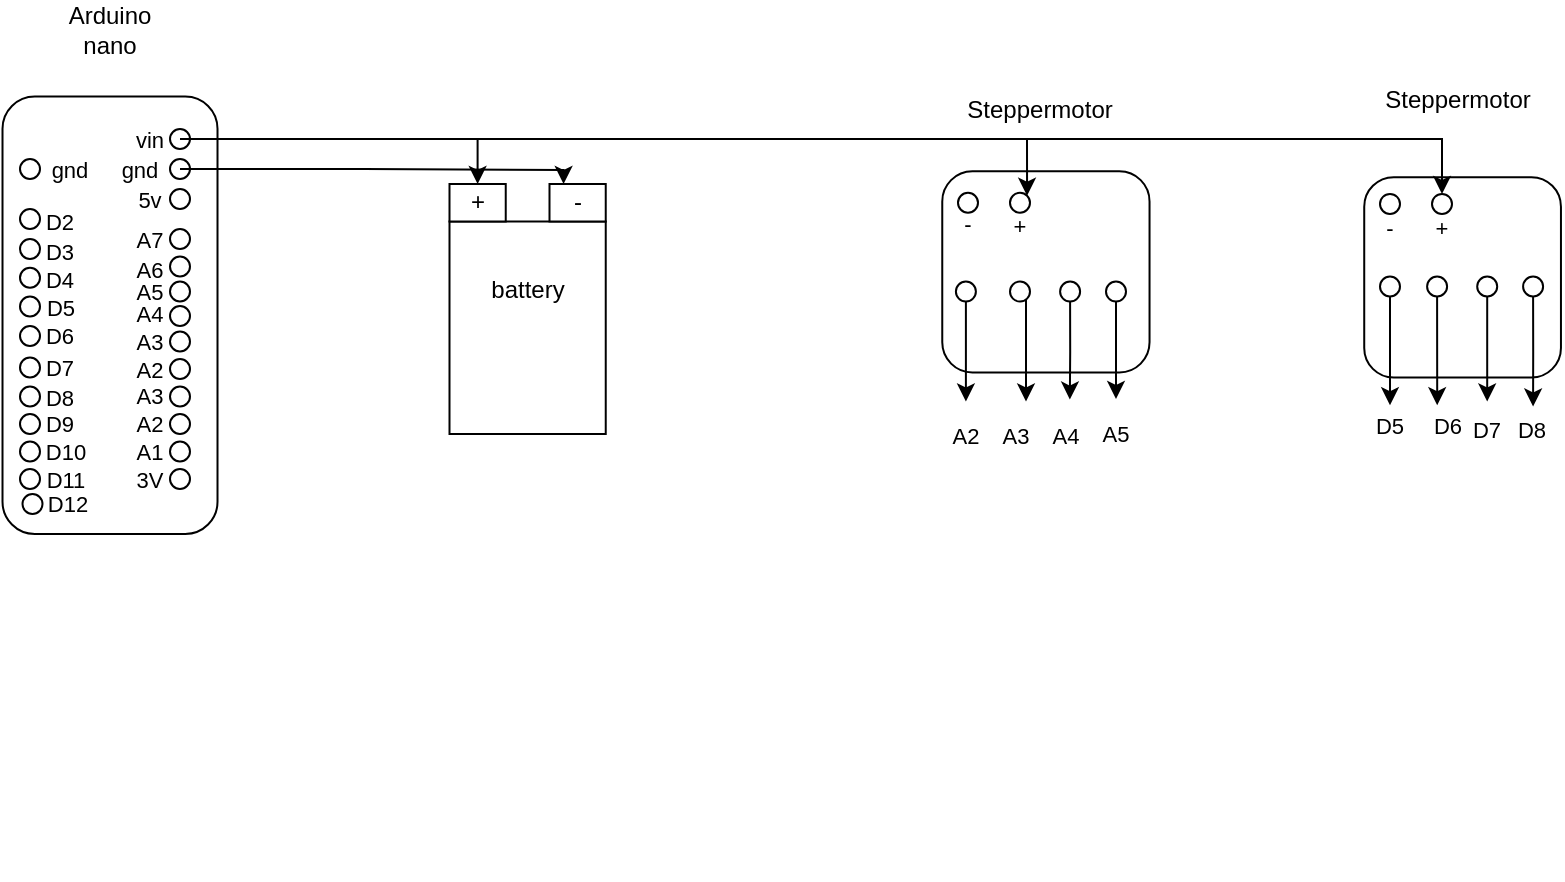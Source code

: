 <mxfile version="14.6.6" type="github">
  <diagram name="Page-1" id="7e0a89b8-554c-2b80-1dc8-d5c74ca68de4">
    <mxGraphModel dx="1038" dy="580" grid="1" gridSize="10" guides="1" tooltips="1" connect="1" arrows="1" fold="1" page="1" pageScale="1" pageWidth="1100" pageHeight="850" background="#ffffff" math="0" shadow="0">
      <root>
        <mxCell id="0" />
        <mxCell id="1" parent="0" />
        <mxCell id="BC65NS2yidvs-gmZDWed-8" value="" style="rounded=1;whiteSpace=wrap;html=1;rotation=-90;" parent="1" vertex="1">
          <mxGeometry x="30.63" y="216.88" width="218.75" height="107.5" as="geometry" />
        </mxCell>
        <mxCell id="BC65NS2yidvs-gmZDWed-21" value="" style="rounded=1;whiteSpace=wrap;html=1;rotation=-90;" parent="1" vertex="1">
          <mxGeometry x="557.65" y="197.11" width="100.6" height="103.64" as="geometry" />
        </mxCell>
        <mxCell id="-GjBHad4jMXilCnDZwYj-41" value="" style="edgeStyle=orthogonalEdgeStyle;rounded=0;orthogonalLoop=1;jettySize=auto;html=1;entryX=1;entryY=0;entryDx=0;entryDy=0;" edge="1" parent="1" source="BC65NS2yidvs-gmZDWed-25" target="-GjBHad4jMXilCnDZwYj-31">
          <mxGeometry relative="1" as="geometry">
            <Array as="points">
              <mxPoint x="599" y="182" />
            </Array>
          </mxGeometry>
        </mxCell>
        <mxCell id="BC65NS2yidvs-gmZDWed-25" value="" style="ellipse;whiteSpace=wrap;html=1;" parent="1" vertex="1">
          <mxGeometry x="170" y="177.5" width="10" height="10" as="geometry" />
        </mxCell>
        <mxCell id="BC65NS2yidvs-gmZDWed-26" value="" style="ellipse;whiteSpace=wrap;html=1;" parent="1" vertex="1">
          <mxGeometry x="170" y="192.5" width="10" height="10" as="geometry" />
        </mxCell>
        <mxCell id="BC65NS2yidvs-gmZDWed-27" value="" style="ellipse;whiteSpace=wrap;html=1;" parent="1" vertex="1">
          <mxGeometry x="170" y="207.5" width="10" height="10" as="geometry" />
        </mxCell>
        <mxCell id="-GjBHad4jMXilCnDZwYj-28" value="" style="edgeStyle=orthogonalEdgeStyle;rounded=0;orthogonalLoop=1;jettySize=auto;html=1;entryX=0.5;entryY=0;entryDx=0;entryDy=0;" edge="1" parent="1" source="BC65NS2yidvs-gmZDWed-29" target="-GjBHad4jMXilCnDZwYj-2">
          <mxGeometry relative="1" as="geometry">
            <mxPoint x="337.87" y="167.514" as="targetPoint" />
          </mxGeometry>
        </mxCell>
        <mxCell id="BC65NS2yidvs-gmZDWed-29" value="&lt;font style=&quot;font-size: 11px&quot;&gt;vin&lt;/font&gt;" style="text;html=1;strokeColor=none;fillColor=none;align=center;verticalAlign=middle;whiteSpace=wrap;rounded=0;" parent="1" vertex="1">
          <mxGeometry x="145" y="172.5" width="30" height="20" as="geometry" />
        </mxCell>
        <mxCell id="-GjBHad4jMXilCnDZwYj-24" value="" style="edgeStyle=orthogonalEdgeStyle;rounded=0;orthogonalLoop=1;jettySize=auto;html=1;entryX=0.25;entryY=0;entryDx=0;entryDy=0;" edge="1" parent="1" source="BC65NS2yidvs-gmZDWed-30" target="-GjBHad4jMXilCnDZwYj-3">
          <mxGeometry relative="1" as="geometry">
            <mxPoint x="290" y="181.25" as="targetPoint" />
            <Array as="points">
              <mxPoint x="267" y="198" />
              <mxPoint x="367" y="198" />
            </Array>
          </mxGeometry>
        </mxCell>
        <mxCell id="BC65NS2yidvs-gmZDWed-30" value="gnd" style="text;html=1;strokeColor=none;fillColor=none;align=center;verticalAlign=middle;whiteSpace=wrap;rounded=0;fontSize=11;" parent="1" vertex="1">
          <mxGeometry x="135" y="187.5" width="40" height="20" as="geometry" />
        </mxCell>
        <mxCell id="BC65NS2yidvs-gmZDWed-31" value="5v" style="text;html=1;strokeColor=none;fillColor=none;align=center;verticalAlign=middle;whiteSpace=wrap;rounded=0;fontSize=11;" parent="1" vertex="1">
          <mxGeometry x="140" y="202.5" width="40" height="20" as="geometry" />
        </mxCell>
        <mxCell id="BC65NS2yidvs-gmZDWed-34" value="Arduino nano" style="text;html=1;strokeColor=none;fillColor=none;align=center;verticalAlign=middle;whiteSpace=wrap;rounded=0;" parent="1" vertex="1">
          <mxGeometry x="120" y="117.5" width="40" height="20" as="geometry" />
        </mxCell>
        <mxCell id="BC65NS2yidvs-gmZDWed-35" value="Steppermotor" style="text;html=1;strokeColor=none;fillColor=none;align=center;verticalAlign=middle;whiteSpace=wrap;rounded=0;" parent="1" vertex="1">
          <mxGeometry x="585.05" y="157.5" width="40" height="20" as="geometry" />
        </mxCell>
        <mxCell id="BC65NS2yidvs-gmZDWed-36" value="Steppermotor" style="text;html=1;strokeColor=none;fillColor=none;align=center;verticalAlign=middle;whiteSpace=wrap;rounded=0;" parent="1" vertex="1">
          <mxGeometry x="793.6" y="152.5" width="40" height="20" as="geometry" />
        </mxCell>
        <mxCell id="BC65NS2yidvs-gmZDWed-39" value="" style="ellipse;whiteSpace=wrap;html=1;" parent="1" vertex="1">
          <mxGeometry x="170" y="227.5" width="10" height="10" as="geometry" />
        </mxCell>
        <mxCell id="BC65NS2yidvs-gmZDWed-44" value="" style="ellipse;whiteSpace=wrap;html=1;" parent="1" vertex="1">
          <mxGeometry x="170" y="241.25" width="10" height="10" as="geometry" />
        </mxCell>
        <mxCell id="BC65NS2yidvs-gmZDWed-46" value="" style="ellipse;whiteSpace=wrap;html=1;" parent="1" vertex="1">
          <mxGeometry x="170" y="253.75" width="10" height="10" as="geometry" />
        </mxCell>
        <mxCell id="BC65NS2yidvs-gmZDWed-48" value="" style="ellipse;whiteSpace=wrap;html=1;spacingTop=-8;" parent="1" vertex="1">
          <mxGeometry x="170" y="266" width="10" height="10" as="geometry" />
        </mxCell>
        <mxCell id="BC65NS2yidvs-gmZDWed-49" value="A7" style="text;html=1;strokeColor=none;fillColor=none;align=center;verticalAlign=middle;whiteSpace=wrap;rounded=0;fontSize=11;" parent="1" vertex="1">
          <mxGeometry x="140" y="222.5" width="40" height="20" as="geometry" />
        </mxCell>
        <mxCell id="BC65NS2yidvs-gmZDWed-50" value="&lt;br&gt;A6" style="text;html=1;strokeColor=none;fillColor=none;align=center;verticalAlign=middle;whiteSpace=wrap;rounded=0;fontSize=11;" parent="1" vertex="1">
          <mxGeometry x="140" y="230" width="40" height="21.25" as="geometry" />
        </mxCell>
        <mxCell id="BC65NS2yidvs-gmZDWed-51" value="&lt;br&gt;A5" style="text;html=1;strokeColor=none;fillColor=none;align=center;verticalAlign=middle;whiteSpace=wrap;rounded=0;fontSize=11;" parent="1" vertex="1">
          <mxGeometry x="140" y="242.5" width="40" height="18.75" as="geometry" />
        </mxCell>
        <mxCell id="BC65NS2yidvs-gmZDWed-52" value="&lt;br&gt;A4" style="text;html=1;strokeColor=none;fillColor=none;align=center;verticalAlign=middle;whiteSpace=wrap;rounded=0;fontSize=11;spacing=3;" parent="1" vertex="1">
          <mxGeometry x="145" y="261.25" width="30" height="3.75" as="geometry" />
        </mxCell>
        <mxCell id="BC65NS2yidvs-gmZDWed-56" value="" style="ellipse;whiteSpace=wrap;html=1;spacingTop=-8;" parent="1" vertex="1">
          <mxGeometry x="170" y="278.75" width="10" height="10" as="geometry" />
        </mxCell>
        <mxCell id="BC65NS2yidvs-gmZDWed-57" value="&lt;br&gt;A3" style="text;html=1;strokeColor=none;fillColor=none;align=center;verticalAlign=middle;whiteSpace=wrap;rounded=0;fontSize=11;spacing=3;" parent="1" vertex="1">
          <mxGeometry x="145" y="275" width="30" height="3.75" as="geometry" />
        </mxCell>
        <mxCell id="BC65NS2yidvs-gmZDWed-58" value="" style="ellipse;whiteSpace=wrap;html=1;spacingTop=-8;" parent="1" vertex="1">
          <mxGeometry x="170" y="292.5" width="10" height="10" as="geometry" />
        </mxCell>
        <mxCell id="BC65NS2yidvs-gmZDWed-59" value="&lt;br&gt;A2" style="text;html=1;strokeColor=none;fillColor=none;align=center;verticalAlign=middle;whiteSpace=wrap;rounded=0;fontSize=11;spacing=3;" parent="1" vertex="1">
          <mxGeometry x="145" y="288.75" width="30" height="3.75" as="geometry" />
        </mxCell>
        <mxCell id="BC65NS2yidvs-gmZDWed-60" value="" style="ellipse;whiteSpace=wrap;html=1;" parent="1" vertex="1">
          <mxGeometry x="95" y="192.5" width="10" height="10" as="geometry" />
        </mxCell>
        <mxCell id="BC65NS2yidvs-gmZDWed-61" value="gnd" style="text;html=1;strokeColor=none;fillColor=none;align=center;verticalAlign=middle;whiteSpace=wrap;rounded=0;fontSize=11;" parent="1" vertex="1">
          <mxGeometry x="100" y="187.5" width="40" height="20" as="geometry" />
        </mxCell>
        <mxCell id="BC65NS2yidvs-gmZDWed-69" value="" style="ellipse;whiteSpace=wrap;html=1;" parent="1" vertex="1">
          <mxGeometry x="95" y="217.5" width="10" height="10" as="geometry" />
        </mxCell>
        <mxCell id="BC65NS2yidvs-gmZDWed-70" value="" style="ellipse;whiteSpace=wrap;html=1;" parent="1" vertex="1">
          <mxGeometry x="95" y="232.5" width="10" height="10" as="geometry" />
        </mxCell>
        <mxCell id="BC65NS2yidvs-gmZDWed-71" value="" style="ellipse;whiteSpace=wrap;html=1;" parent="1" vertex="1">
          <mxGeometry x="95" y="246.88" width="10" height="10" as="geometry" />
        </mxCell>
        <mxCell id="BC65NS2yidvs-gmZDWed-72" value="" style="ellipse;whiteSpace=wrap;html=1;" parent="1" vertex="1">
          <mxGeometry x="95" y="261.25" width="10" height="10" as="geometry" />
        </mxCell>
        <mxCell id="BC65NS2yidvs-gmZDWed-73" value="" style="ellipse;whiteSpace=wrap;html=1;" parent="1" vertex="1">
          <mxGeometry x="95" y="276" width="10" height="10" as="geometry" />
        </mxCell>
        <mxCell id="BC65NS2yidvs-gmZDWed-74" value="&lt;br&gt;D2" style="text;html=1;strokeColor=none;fillColor=none;align=center;verticalAlign=middle;whiteSpace=wrap;rounded=0;fontSize=11;" parent="1" vertex="1">
          <mxGeometry x="95" y="206.25" width="40" height="21.25" as="geometry" />
        </mxCell>
        <mxCell id="BC65NS2yidvs-gmZDWed-75" value="&lt;br&gt;D3" style="text;html=1;strokeColor=none;fillColor=none;align=center;verticalAlign=middle;whiteSpace=wrap;rounded=0;fontSize=11;" parent="1" vertex="1">
          <mxGeometry x="95" y="221.25" width="40" height="21.25" as="geometry" />
        </mxCell>
        <mxCell id="BC65NS2yidvs-gmZDWed-76" value="&lt;br&gt;D4" style="text;html=1;strokeColor=none;fillColor=none;align=center;verticalAlign=middle;whiteSpace=wrap;rounded=0;fontSize=11;" parent="1" vertex="1">
          <mxGeometry x="95" y="235.62" width="40" height="21.25" as="geometry" />
        </mxCell>
        <mxCell id="BC65NS2yidvs-gmZDWed-77" value="D5" style="text;html=1;strokeColor=none;fillColor=none;align=center;verticalAlign=middle;whiteSpace=wrap;rounded=0;fontSize=11;" parent="1" vertex="1">
          <mxGeometry x="97.5" y="261.25" width="35" height="10.62" as="geometry" />
        </mxCell>
        <mxCell id="BC65NS2yidvs-gmZDWed-78" value="&lt;br&gt;D6" style="text;html=1;strokeColor=none;fillColor=none;align=center;verticalAlign=middle;whiteSpace=wrap;rounded=0;fontSize=11;" parent="1" vertex="1">
          <mxGeometry x="95" y="263.75" width="40" height="21.25" as="geometry" />
        </mxCell>
        <mxCell id="-GjBHad4jMXilCnDZwYj-7" value="" style="edgeStyle=orthogonalEdgeStyle;rounded=0;orthogonalLoop=1;jettySize=auto;html=1;" edge="1" parent="1" source="BC65NS2yidvs-gmZDWed-79" target="BC65NS2yidvs-gmZDWed-110">
          <mxGeometry relative="1" as="geometry">
            <Array as="points" />
          </mxGeometry>
        </mxCell>
        <mxCell id="BC65NS2yidvs-gmZDWed-79" value="" style="ellipse;whiteSpace=wrap;html=1;spacingTop=-8;" parent="1" vertex="1">
          <mxGeometry x="562.95" y="253.79" width="10" height="10" as="geometry" />
        </mxCell>
        <mxCell id="-GjBHad4jMXilCnDZwYj-8" value="" style="edgeStyle=orthogonalEdgeStyle;rounded=0;orthogonalLoop=1;jettySize=auto;html=1;entryX=0;entryY=0;entryDx=0;entryDy=0;" edge="1" parent="1" source="BC65NS2yidvs-gmZDWed-82" target="BC65NS2yidvs-gmZDWed-114">
          <mxGeometry relative="1" as="geometry">
            <Array as="points">
              <mxPoint x="598" y="280" />
              <mxPoint x="598" y="280" />
            </Array>
          </mxGeometry>
        </mxCell>
        <mxCell id="BC65NS2yidvs-gmZDWed-82" value="" style="ellipse;whiteSpace=wrap;html=1;spacingTop=-8;" parent="1" vertex="1">
          <mxGeometry x="590" y="253.79" width="10" height="10" as="geometry" />
        </mxCell>
        <mxCell id="BC65NS2yidvs-gmZDWed-89" value="" style="ellipse;whiteSpace=wrap;html=1;" parent="1" vertex="1">
          <mxGeometry x="95" y="291.75" width="10" height="10" as="geometry" />
        </mxCell>
        <mxCell id="BC65NS2yidvs-gmZDWed-90" value="&lt;br&gt;D7" style="text;html=1;strokeColor=none;fillColor=none;align=center;verticalAlign=middle;whiteSpace=wrap;rounded=0;fontSize=11;" parent="1" vertex="1">
          <mxGeometry x="95" y="279.5" width="40" height="21.25" as="geometry" />
        </mxCell>
        <mxCell id="BC65NS2yidvs-gmZDWed-91" value="" style="ellipse;whiteSpace=wrap;html=1;spacingTop=-8;" parent="1" vertex="1">
          <mxGeometry x="170" y="306.25" width="10" height="10" as="geometry" />
        </mxCell>
        <mxCell id="BC65NS2yidvs-gmZDWed-92" value="&lt;br&gt;A3" style="text;html=1;strokeColor=none;fillColor=none;align=center;verticalAlign=middle;whiteSpace=wrap;rounded=0;fontSize=11;spacing=3;" parent="1" vertex="1">
          <mxGeometry x="145" y="302.5" width="30" height="3.75" as="geometry" />
        </mxCell>
        <mxCell id="BC65NS2yidvs-gmZDWed-94" value="" style="ellipse;whiteSpace=wrap;html=1;spacingTop=-8;" parent="1" vertex="1">
          <mxGeometry x="170" y="320" width="10" height="10" as="geometry" />
        </mxCell>
        <mxCell id="BC65NS2yidvs-gmZDWed-95" value="&lt;br&gt;A2" style="text;html=1;strokeColor=none;fillColor=none;align=center;verticalAlign=middle;whiteSpace=wrap;rounded=0;fontSize=11;spacing=3;" parent="1" vertex="1">
          <mxGeometry x="145" y="316.25" width="30" height="3.75" as="geometry" />
        </mxCell>
        <mxCell id="BC65NS2yidvs-gmZDWed-96" value="" style="ellipse;whiteSpace=wrap;html=1;spacingTop=-8;" parent="1" vertex="1">
          <mxGeometry x="170" y="333.75" width="10" height="10" as="geometry" />
        </mxCell>
        <mxCell id="BC65NS2yidvs-gmZDWed-97" value="&lt;br&gt;A1" style="text;html=1;strokeColor=none;fillColor=none;align=center;verticalAlign=middle;whiteSpace=wrap;rounded=0;fontSize=11;spacing=3;" parent="1" vertex="1">
          <mxGeometry x="145" y="330" width="30" height="3.75" as="geometry" />
        </mxCell>
        <mxCell id="BC65NS2yidvs-gmZDWed-98" value="&lt;br&gt;3V" style="text;html=1;strokeColor=none;fillColor=none;align=center;verticalAlign=middle;whiteSpace=wrap;rounded=0;fontSize=11;spacing=3;" parent="1" vertex="1">
          <mxGeometry x="145" y="343.75" width="30" height="3.75" as="geometry" />
        </mxCell>
        <mxCell id="BC65NS2yidvs-gmZDWed-99" value="" style="ellipse;whiteSpace=wrap;html=1;spacingTop=-8;" parent="1" vertex="1">
          <mxGeometry x="170" y="347.5" width="10" height="10" as="geometry" />
        </mxCell>
        <mxCell id="BC65NS2yidvs-gmZDWed-100" value="" style="ellipse;whiteSpace=wrap;html=1;" parent="1" vertex="1">
          <mxGeometry x="95" y="306.25" width="10" height="10" as="geometry" />
        </mxCell>
        <mxCell id="BC65NS2yidvs-gmZDWed-101" value="&lt;br&gt;D8" style="text;html=1;strokeColor=none;fillColor=none;align=center;verticalAlign=middle;whiteSpace=wrap;rounded=0;fontSize=11;" parent="1" vertex="1">
          <mxGeometry x="95" y="294" width="40" height="21.25" as="geometry" />
        </mxCell>
        <mxCell id="BC65NS2yidvs-gmZDWed-102" value="" style="ellipse;whiteSpace=wrap;html=1;" parent="1" vertex="1">
          <mxGeometry x="95" y="320" width="10" height="10" as="geometry" />
        </mxCell>
        <mxCell id="BC65NS2yidvs-gmZDWed-103" value="&lt;br&gt;D9" style="text;html=1;strokeColor=none;fillColor=none;align=center;verticalAlign=middle;whiteSpace=wrap;rounded=0;fontSize=11;" parent="1" vertex="1">
          <mxGeometry x="95" y="307.75" width="40" height="21.25" as="geometry" />
        </mxCell>
        <mxCell id="BC65NS2yidvs-gmZDWed-104" value="" style="ellipse;whiteSpace=wrap;html=1;" parent="1" vertex="1">
          <mxGeometry x="95" y="333.75" width="10" height="10" as="geometry" />
        </mxCell>
        <mxCell id="BC65NS2yidvs-gmZDWed-105" value="&lt;br&gt;D10" style="text;html=1;strokeColor=none;fillColor=none;align=center;verticalAlign=middle;whiteSpace=wrap;rounded=0;fontSize=11;" parent="1" vertex="1">
          <mxGeometry x="97.5" y="321.25" width="40" height="21.25" as="geometry" />
        </mxCell>
        <mxCell id="BC65NS2yidvs-gmZDWed-106" value="&lt;br&gt;D11" style="text;html=1;strokeColor=none;fillColor=none;align=center;verticalAlign=middle;whiteSpace=wrap;rounded=0;fontSize=11;" parent="1" vertex="1">
          <mxGeometry x="97.5" y="335" width="40" height="21.25" as="geometry" />
        </mxCell>
        <mxCell id="BC65NS2yidvs-gmZDWed-107" value="" style="ellipse;whiteSpace=wrap;html=1;" parent="1" vertex="1">
          <mxGeometry x="95" y="347.5" width="10" height="10" as="geometry" />
        </mxCell>
        <mxCell id="BC65NS2yidvs-gmZDWed-108" value="&lt;br&gt;D12" style="text;html=1;strokeColor=none;fillColor=none;align=center;verticalAlign=middle;whiteSpace=wrap;rounded=0;fontSize=11;" parent="1" vertex="1">
          <mxGeometry x="98.75" y="347.5" width="40" height="21.25" as="geometry" />
        </mxCell>
        <mxCell id="BC65NS2yidvs-gmZDWed-109" value="" style="ellipse;whiteSpace=wrap;html=1;" parent="1" vertex="1">
          <mxGeometry x="96.25" y="360" width="10" height="10" as="geometry" />
        </mxCell>
        <mxCell id="BC65NS2yidvs-gmZDWed-110" value="&lt;br&gt;A2" style="text;html=1;strokeColor=none;fillColor=none;align=center;verticalAlign=middle;whiteSpace=wrap;rounded=0;fontSize=11;" parent="1" vertex="1">
          <mxGeometry x="547.95" y="313.75" width="40" height="21.25" as="geometry" />
        </mxCell>
        <mxCell id="BC65NS2yidvs-gmZDWed-111" value="&lt;br&gt;A3" style="text;html=1;strokeColor=none;fillColor=none;align=center;verticalAlign=middle;whiteSpace=wrap;rounded=0;fontSize=11;" parent="1" vertex="1">
          <mxGeometry x="572.95" y="313.75" width="40" height="21.25" as="geometry" />
        </mxCell>
        <mxCell id="-GjBHad4jMXilCnDZwYj-9" value="" style="edgeStyle=orthogonalEdgeStyle;rounded=0;orthogonalLoop=1;jettySize=auto;html=1;entryX=0.548;entryY=-0.047;entryDx=0;entryDy=0;entryPerimeter=0;" edge="1" parent="1" source="BC65NS2yidvs-gmZDWed-113" target="BC65NS2yidvs-gmZDWed-114">
          <mxGeometry relative="1" as="geometry" />
        </mxCell>
        <mxCell id="BC65NS2yidvs-gmZDWed-113" value="" style="ellipse;whiteSpace=wrap;html=1;spacingTop=-8;" parent="1" vertex="1">
          <mxGeometry x="615.05" y="253.79" width="10" height="10" as="geometry" />
        </mxCell>
        <mxCell id="BC65NS2yidvs-gmZDWed-114" value="&lt;br&gt;A4" style="text;html=1;strokeColor=none;fillColor=none;align=center;verticalAlign=middle;whiteSpace=wrap;rounded=0;fontSize=11;" parent="1" vertex="1">
          <mxGeometry x="598" y="313.75" width="40" height="21.25" as="geometry" />
        </mxCell>
        <mxCell id="-GjBHad4jMXilCnDZwYj-12" value="" style="edgeStyle=orthogonalEdgeStyle;rounded=0;orthogonalLoop=1;jettySize=auto;html=1;entryX=0.5;entryY=0;entryDx=0;entryDy=0;" edge="1" parent="1" source="BC65NS2yidvs-gmZDWed-115" target="BC65NS2yidvs-gmZDWed-116">
          <mxGeometry relative="1" as="geometry">
            <mxPoint x="643.0" y="318.79" as="targetPoint" />
          </mxGeometry>
        </mxCell>
        <mxCell id="BC65NS2yidvs-gmZDWed-115" value="" style="ellipse;whiteSpace=wrap;html=1;spacingTop=-8;" parent="1" vertex="1">
          <mxGeometry x="638" y="253.79" width="10" height="10" as="geometry" />
        </mxCell>
        <mxCell id="BC65NS2yidvs-gmZDWed-116" value="&lt;br&gt;A5" style="text;html=1;strokeColor=none;fillColor=none;align=center;verticalAlign=middle;whiteSpace=wrap;rounded=0;fontSize=11;" parent="1" vertex="1">
          <mxGeometry x="623" y="312.5" width="40" height="21.25" as="geometry" />
        </mxCell>
        <mxCell id="BC65NS2yidvs-gmZDWed-117" value="" style="rounded=1;whiteSpace=wrap;html=1;rotation=-90;" parent="1" vertex="1">
          <mxGeometry x="766.2" y="202.5" width="100.19" height="98.36" as="geometry" />
        </mxCell>
        <mxCell id="-GjBHad4jMXilCnDZwYj-22" value="" style="edgeStyle=orthogonalEdgeStyle;rounded=0;orthogonalLoop=1;jettySize=auto;html=1;" edge="1" parent="1" source="BC65NS2yidvs-gmZDWed-118" target="BC65NS2yidvs-gmZDWed-120">
          <mxGeometry relative="1" as="geometry" />
        </mxCell>
        <mxCell id="BC65NS2yidvs-gmZDWed-118" value="" style="ellipse;whiteSpace=wrap;html=1;spacingTop=-8;" parent="1" vertex="1">
          <mxGeometry x="775" y="251.25" width="10" height="10" as="geometry" />
        </mxCell>
        <mxCell id="-GjBHad4jMXilCnDZwYj-19" value="" style="edgeStyle=orthogonalEdgeStyle;rounded=0;orthogonalLoop=1;jettySize=auto;html=1;" edge="1" parent="1" source="BC65NS2yidvs-gmZDWed-119" target="BC65NS2yidvs-gmZDWed-121">
          <mxGeometry relative="1" as="geometry">
            <Array as="points">
              <mxPoint x="803.48" y="307.46" />
              <mxPoint x="803.48" y="307.46" />
            </Array>
          </mxGeometry>
        </mxCell>
        <mxCell id="BC65NS2yidvs-gmZDWed-119" value="" style="ellipse;whiteSpace=wrap;html=1;spacingTop=-8;" parent="1" vertex="1">
          <mxGeometry x="798.55" y="251.25" width="10" height="10" as="geometry" />
        </mxCell>
        <mxCell id="BC65NS2yidvs-gmZDWed-120" value="D5" style="text;html=1;strokeColor=none;fillColor=none;align=center;verticalAlign=middle;whiteSpace=wrap;rounded=0;fontSize=11;" parent="1" vertex="1">
          <mxGeometry x="760" y="315.59" width="40" height="21.25" as="geometry" />
        </mxCell>
        <mxCell id="BC65NS2yidvs-gmZDWed-121" value="D6" style="text;html=1;strokeColor=none;fillColor=none;align=center;verticalAlign=middle;whiteSpace=wrap;rounded=0;fontSize=11;" parent="1" vertex="1">
          <mxGeometry x="788.55" y="315.59" width="40" height="21.25" as="geometry" />
        </mxCell>
        <mxCell id="-GjBHad4jMXilCnDZwYj-17" value="" style="edgeStyle=orthogonalEdgeStyle;rounded=0;orthogonalLoop=1;jettySize=auto;html=1;" edge="1" parent="1" source="BC65NS2yidvs-gmZDWed-122" target="BC65NS2yidvs-gmZDWed-123">
          <mxGeometry relative="1" as="geometry">
            <Array as="points">
              <mxPoint x="828.48" y="297.46" />
              <mxPoint x="828.48" y="297.46" />
            </Array>
          </mxGeometry>
        </mxCell>
        <mxCell id="BC65NS2yidvs-gmZDWed-122" value="" style="ellipse;whiteSpace=wrap;html=1;spacingTop=-8;" parent="1" vertex="1">
          <mxGeometry x="823.6" y="251.25" width="10" height="10" as="geometry" />
        </mxCell>
        <mxCell id="BC65NS2yidvs-gmZDWed-123" value="&lt;br&gt;D7" style="text;html=1;strokeColor=none;fillColor=none;align=center;verticalAlign=middle;whiteSpace=wrap;rounded=0;fontSize=11;" parent="1" vertex="1">
          <mxGeometry x="809.16" y="313.71" width="38.88" height="13.75" as="geometry" />
        </mxCell>
        <mxCell id="-GjBHad4jMXilCnDZwYj-16" value="" style="edgeStyle=orthogonalEdgeStyle;rounded=0;orthogonalLoop=1;jettySize=auto;html=1;" edge="1" parent="1" source="BC65NS2yidvs-gmZDWed-124">
          <mxGeometry relative="1" as="geometry">
            <mxPoint x="851.55" y="316.25" as="targetPoint" />
          </mxGeometry>
        </mxCell>
        <mxCell id="BC65NS2yidvs-gmZDWed-124" value="" style="ellipse;whiteSpace=wrap;html=1;spacingTop=-8;" parent="1" vertex="1">
          <mxGeometry x="846.55" y="251.25" width="10" height="10" as="geometry" />
        </mxCell>
        <mxCell id="BC65NS2yidvs-gmZDWed-125" value="&lt;br&gt;D8" style="text;html=1;strokeColor=none;fillColor=none;align=center;verticalAlign=middle;whiteSpace=wrap;rounded=0;fontSize=11;" parent="1" vertex="1">
          <mxGeometry x="838.49" y="313.71" width="26.12" height="13.75" as="geometry" />
        </mxCell>
        <mxCell id="-GjBHad4jMXilCnDZwYj-1" value="" style="rounded=0;whiteSpace=wrap;html=1;" vertex="1" parent="1">
          <mxGeometry x="309.75" y="223.75" width="78.12" height="106.25" as="geometry" />
        </mxCell>
        <mxCell id="-GjBHad4jMXilCnDZwYj-2" value="" style="rounded=0;whiteSpace=wrap;html=1;" vertex="1" parent="1">
          <mxGeometry x="309.75" y="205" width="28.12" height="18.75" as="geometry" />
        </mxCell>
        <mxCell id="-GjBHad4jMXilCnDZwYj-3" value="" style="rounded=0;whiteSpace=wrap;html=1;" vertex="1" parent="1">
          <mxGeometry x="359.75" y="205" width="28.12" height="18.75" as="geometry" />
        </mxCell>
        <mxCell id="-GjBHad4jMXilCnDZwYj-4" value="+" style="text;html=1;strokeColor=none;fillColor=none;align=center;verticalAlign=middle;whiteSpace=wrap;rounded=0;" vertex="1" parent="1">
          <mxGeometry x="318.81" y="209.38" width="10" height="10" as="geometry" />
        </mxCell>
        <mxCell id="-GjBHad4jMXilCnDZwYj-5" value="-" style="text;html=1;strokeColor=none;fillColor=none;align=center;verticalAlign=middle;whiteSpace=wrap;rounded=0;" vertex="1" parent="1">
          <mxGeometry x="368.81" y="209.38" width="10" height="10" as="geometry" />
        </mxCell>
        <mxCell id="-GjBHad4jMXilCnDZwYj-6" value="battery" style="text;html=1;strokeColor=none;fillColor=none;align=center;verticalAlign=middle;whiteSpace=wrap;rounded=0;" vertex="1" parent="1">
          <mxGeometry x="328.81" y="247.5" width="40" height="20" as="geometry" />
        </mxCell>
        <mxCell id="-GjBHad4jMXilCnDZwYj-30" value="" style="ellipse;whiteSpace=wrap;html=1;spacingTop=-8;" vertex="1" parent="1">
          <mxGeometry x="564" y="209.38" width="10" height="10" as="geometry" />
        </mxCell>
        <mxCell id="-GjBHad4jMXilCnDZwYj-31" value="" style="ellipse;whiteSpace=wrap;html=1;spacingTop=-8;" vertex="1" parent="1">
          <mxGeometry x="590" y="209.38" width="10" height="10" as="geometry" />
        </mxCell>
        <mxCell id="-GjBHad4jMXilCnDZwYj-33" value="" style="ellipse;whiteSpace=wrap;html=1;spacingTop=-8;" vertex="1" parent="1">
          <mxGeometry x="775" y="209.96" width="10" height="10" as="geometry" />
        </mxCell>
        <mxCell id="-GjBHad4jMXilCnDZwYj-34" value="" style="ellipse;whiteSpace=wrap;html=1;spacingTop=-8;" vertex="1" parent="1">
          <mxGeometry x="801" y="209.96" width="10" height="10" as="geometry" />
        </mxCell>
        <mxCell id="-GjBHad4jMXilCnDZwYj-36" value="-" style="text;html=1;strokeColor=none;fillColor=none;align=center;verticalAlign=middle;whiteSpace=wrap;rounded=0;fontSize=11;" vertex="1" parent="1">
          <mxGeometry x="549" y="216.88" width="40" height="16.25" as="geometry" />
        </mxCell>
        <mxCell id="-GjBHad4jMXilCnDZwYj-37" value="+" style="text;html=1;strokeColor=none;fillColor=none;align=center;verticalAlign=middle;whiteSpace=wrap;rounded=0;fontSize=11;" vertex="1" parent="1">
          <mxGeometry x="575.05" y="217.5" width="40" height="16.25" as="geometry" />
        </mxCell>
        <mxCell id="-GjBHad4jMXilCnDZwYj-38" value="-" style="text;html=1;strokeColor=none;fillColor=none;align=center;verticalAlign=middle;whiteSpace=wrap;rounded=0;fontSize=11;" vertex="1" parent="1">
          <mxGeometry x="760" y="218.71" width="40" height="16.25" as="geometry" />
        </mxCell>
        <mxCell id="-GjBHad4jMXilCnDZwYj-39" value="+" style="text;html=1;strokeColor=none;fillColor=none;align=center;verticalAlign=middle;whiteSpace=wrap;rounded=0;fontSize=11;" vertex="1" parent="1">
          <mxGeometry x="786.05" y="219.33" width="40" height="16.25" as="geometry" />
        </mxCell>
        <mxCell id="-GjBHad4jMXilCnDZwYj-45" value="" style="edgeStyle=orthogonalEdgeStyle;rounded=0;orthogonalLoop=1;jettySize=auto;html=1;entryX=0.5;entryY=0;entryDx=0;entryDy=0;" edge="1" parent="1" source="BC65NS2yidvs-gmZDWed-25" target="-GjBHad4jMXilCnDZwYj-34">
          <mxGeometry relative="1" as="geometry">
            <mxPoint x="749.172" y="152.5" as="targetPoint" />
          </mxGeometry>
        </mxCell>
        <mxCell id="-GjBHad4jMXilCnDZwYj-52" value="" style="shape=image;html=1;verticalAlign=top;verticalLabelPosition=bottom;labelBackgroundColor=#ffffff;imageAspect=0;aspect=fixed;image=https://cdn2.iconfinder.com/data/icons/electronic-13/480/6-electronic-led-icon-2-128.png" vertex="1" parent="1">
          <mxGeometry x="284.81" y="450" width="103" height="103" as="geometry" />
        </mxCell>
      </root>
    </mxGraphModel>
  </diagram>
</mxfile>

